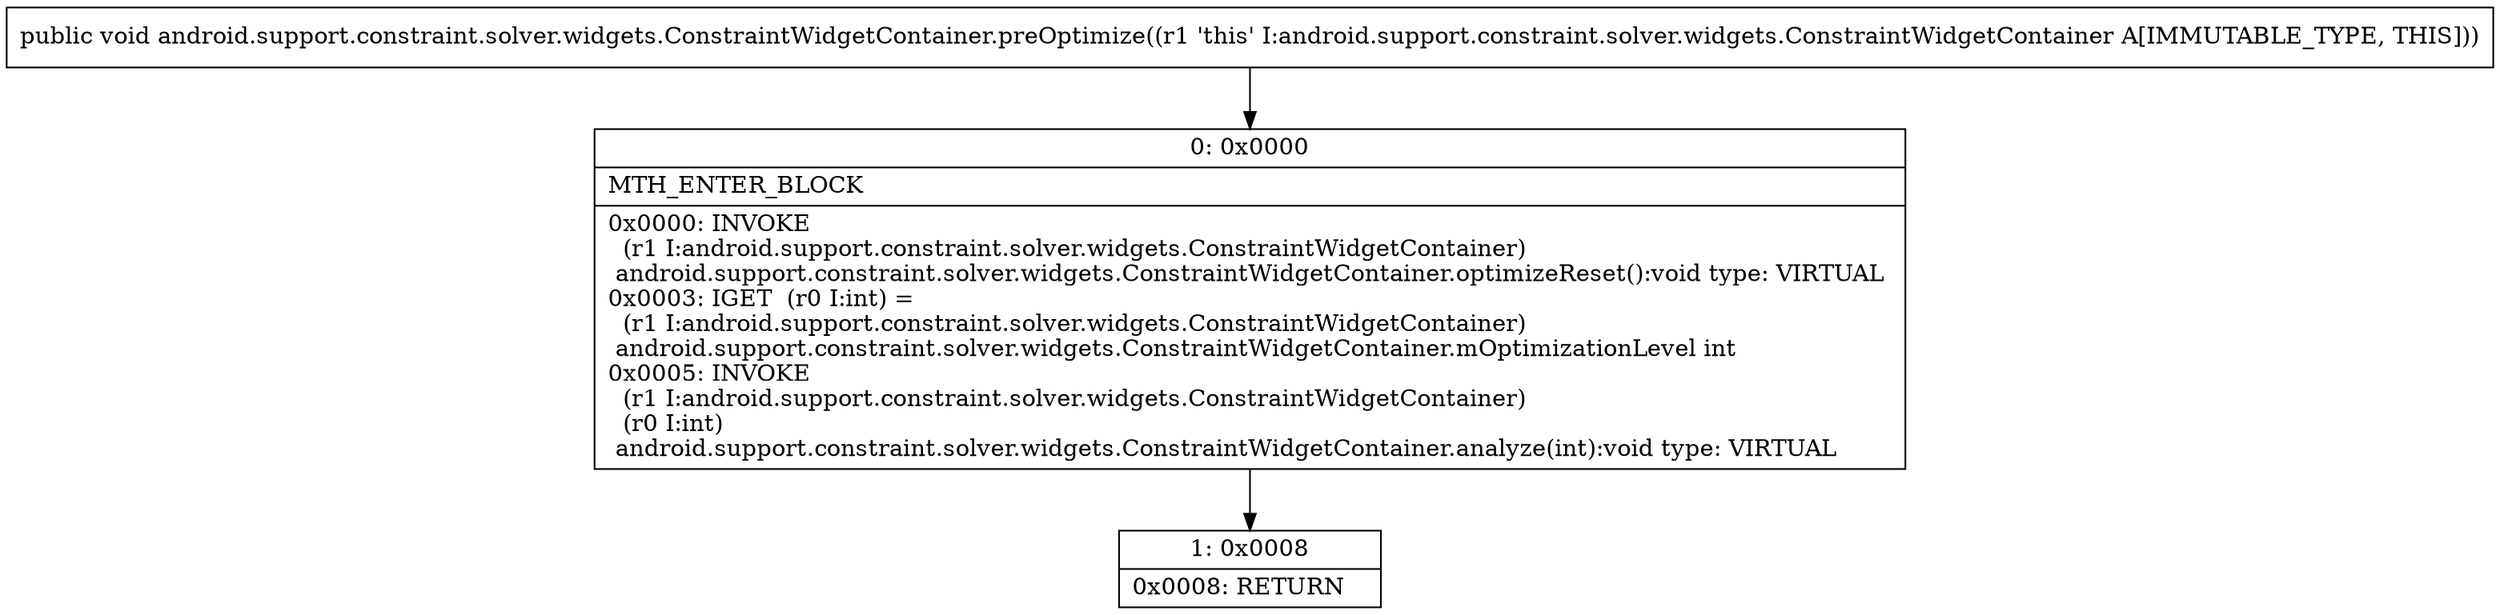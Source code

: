 digraph "CFG forandroid.support.constraint.solver.widgets.ConstraintWidgetContainer.preOptimize()V" {
Node_0 [shape=record,label="{0\:\ 0x0000|MTH_ENTER_BLOCK\l|0x0000: INVOKE  \l  (r1 I:android.support.constraint.solver.widgets.ConstraintWidgetContainer)\l android.support.constraint.solver.widgets.ConstraintWidgetContainer.optimizeReset():void type: VIRTUAL \l0x0003: IGET  (r0 I:int) = \l  (r1 I:android.support.constraint.solver.widgets.ConstraintWidgetContainer)\l android.support.constraint.solver.widgets.ConstraintWidgetContainer.mOptimizationLevel int \l0x0005: INVOKE  \l  (r1 I:android.support.constraint.solver.widgets.ConstraintWidgetContainer)\l  (r0 I:int)\l android.support.constraint.solver.widgets.ConstraintWidgetContainer.analyze(int):void type: VIRTUAL \l}"];
Node_1 [shape=record,label="{1\:\ 0x0008|0x0008: RETURN   \l}"];
MethodNode[shape=record,label="{public void android.support.constraint.solver.widgets.ConstraintWidgetContainer.preOptimize((r1 'this' I:android.support.constraint.solver.widgets.ConstraintWidgetContainer A[IMMUTABLE_TYPE, THIS])) }"];
MethodNode -> Node_0;
Node_0 -> Node_1;
}


